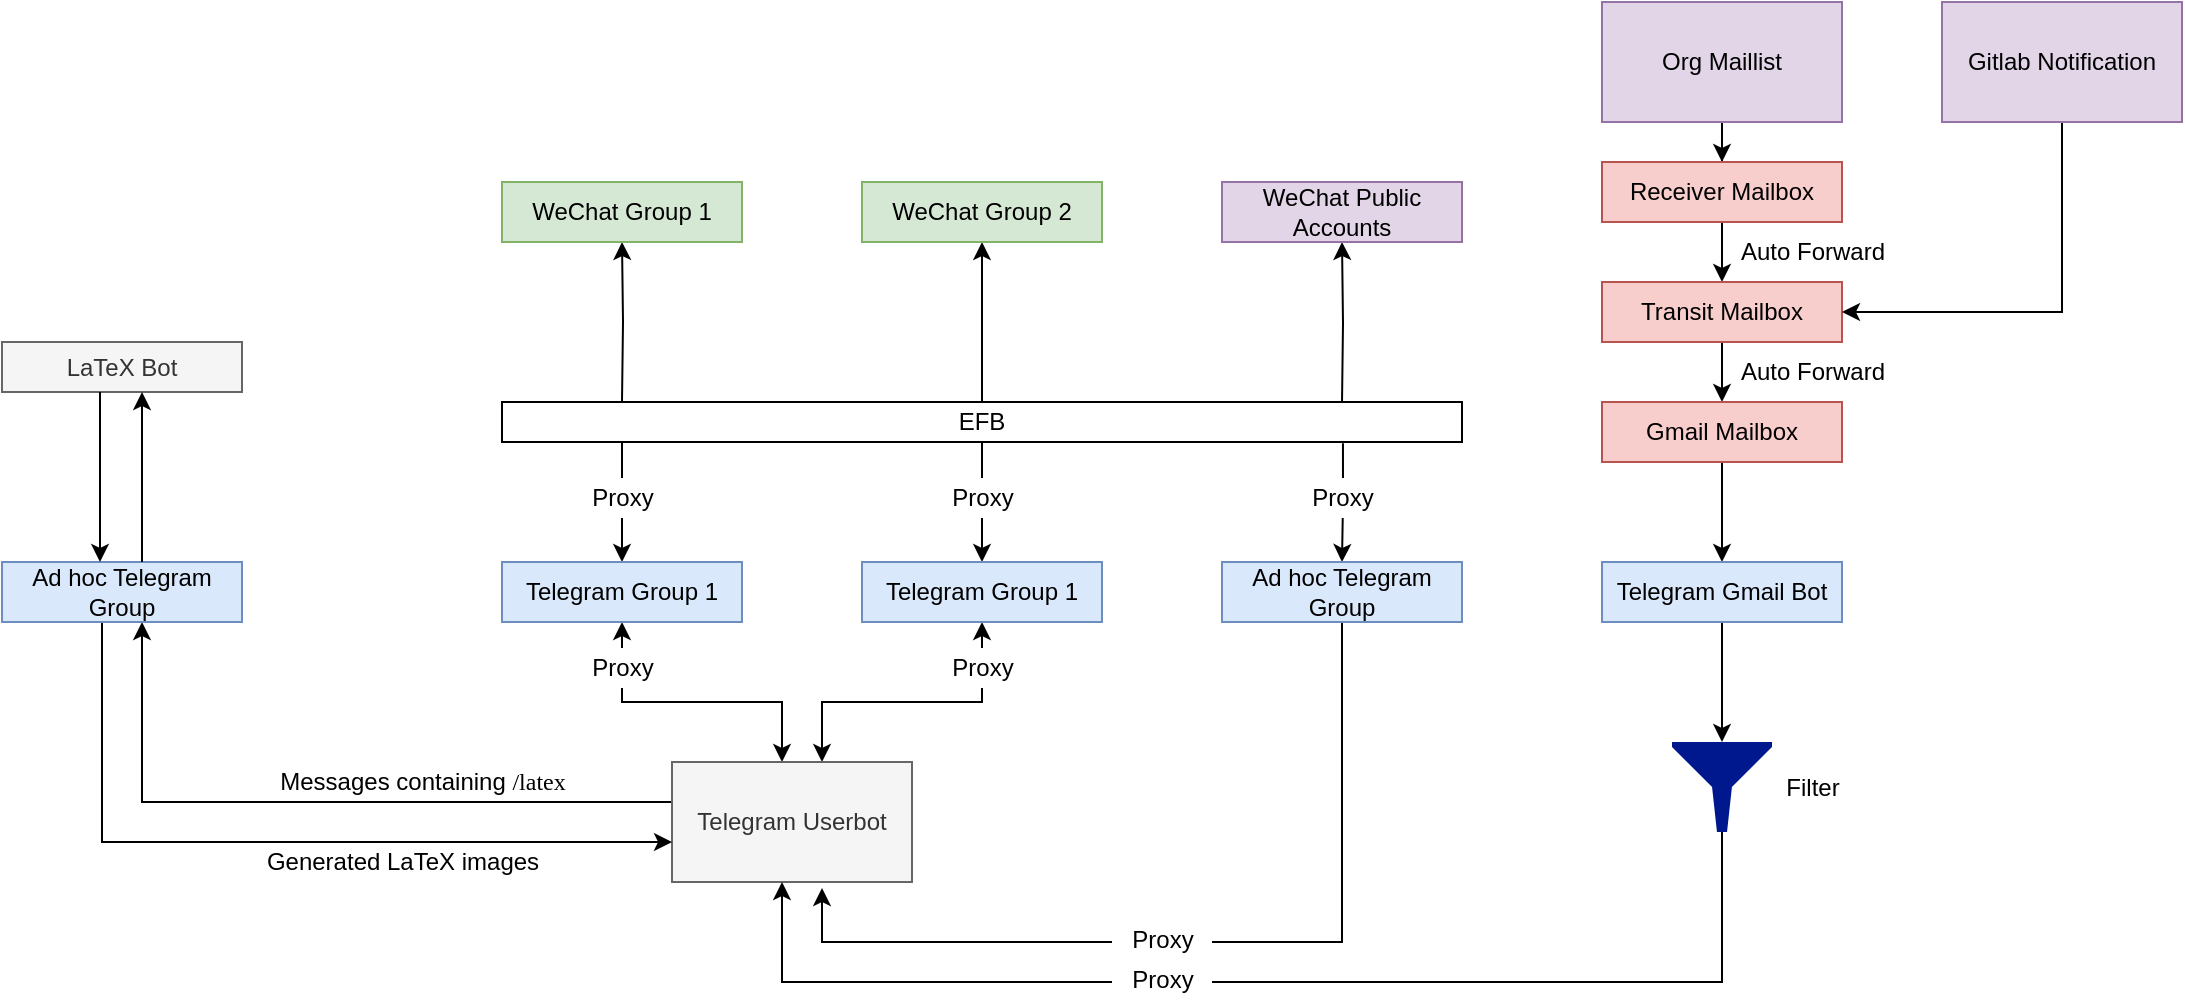 <mxfile version="14.8.6" type="device"><diagram id="OJ4TjZ3k_1O4FxFDPsDL" name="Page-1"><mxGraphModel dx="2037" dy="760" grid="1" gridSize="10" guides="1" tooltips="1" connect="1" arrows="1" fold="1" page="1" pageScale="1" pageWidth="850" pageHeight="1100" math="0" shadow="0"><root><mxCell id="0"/><mxCell id="1" parent="0"/><mxCell id="W4t2r-wXYsWVeg_hI0K9-10" style="edgeStyle=orthogonalEdgeStyle;rounded=0;orthogonalLoop=1;jettySize=auto;html=1;" edge="1" parent="1" target="W4t2r-wXYsWVeg_hI0K9-1"><mxGeometry relative="1" as="geometry"><mxPoint y="370" as="sourcePoint"/></mxGeometry></mxCell><mxCell id="W4t2r-wXYsWVeg_hI0K9-1" value="WeChat Group 1" style="rounded=0;whiteSpace=wrap;html=1;fillColor=#d5e8d4;strokeColor=#82b366;" vertex="1" parent="1"><mxGeometry x="-60" y="260" width="120" height="30" as="geometry"/></mxCell><mxCell id="W4t2r-wXYsWVeg_hI0K9-11" style="edgeStyle=orthogonalEdgeStyle;rounded=0;orthogonalLoop=1;jettySize=auto;html=1;exitX=0.5;exitY=0;exitDx=0;exitDy=0;entryX=0.5;entryY=1;entryDx=0;entryDy=0;" edge="1" parent="1" source="W4t2r-wXYsWVeg_hI0K9-4" target="W4t2r-wXYsWVeg_hI0K9-2"><mxGeometry relative="1" as="geometry"/></mxCell><mxCell id="W4t2r-wXYsWVeg_hI0K9-2" value="WeChat Group 2" style="rounded=0;whiteSpace=wrap;html=1;fillColor=#d5e8d4;strokeColor=#82b366;" vertex="1" parent="1"><mxGeometry x="120" y="260" width="120" height="30" as="geometry"/></mxCell><mxCell id="W4t2r-wXYsWVeg_hI0K9-12" style="edgeStyle=orthogonalEdgeStyle;rounded=0;orthogonalLoop=1;jettySize=auto;html=1;" edge="1" parent="1" target="W4t2r-wXYsWVeg_hI0K9-3"><mxGeometry relative="1" as="geometry"><mxPoint x="360" y="371" as="sourcePoint"/></mxGeometry></mxCell><mxCell id="W4t2r-wXYsWVeg_hI0K9-3" value="WeChat Public Accounts" style="rounded=0;whiteSpace=wrap;html=1;fillColor=#e1d5e7;strokeColor=#9673a6;" vertex="1" parent="1"><mxGeometry x="300" y="260" width="120" height="30" as="geometry"/></mxCell><mxCell id="W4t2r-wXYsWVeg_hI0K9-4" value="EFB" style="rounded=0;whiteSpace=wrap;html=1;" vertex="1" parent="1"><mxGeometry x="-60" y="370" width="480" height="20" as="geometry"/></mxCell><mxCell id="W4t2r-wXYsWVeg_hI0K9-21" style="edgeStyle=orthogonalEdgeStyle;rounded=0;orthogonalLoop=1;jettySize=auto;html=1;exitX=0.125;exitY=1;exitDx=0;exitDy=0;exitPerimeter=0;" edge="1" parent="1" source="W4t2r-wXYsWVeg_hI0K9-4" target="W4t2r-wXYsWVeg_hI0K9-6"><mxGeometry relative="1" as="geometry"/></mxCell><mxCell id="W4t2r-wXYsWVeg_hI0K9-49" style="edgeStyle=orthogonalEdgeStyle;rounded=0;orthogonalLoop=1;jettySize=auto;html=1;startArrow=classic;startFill=1;entryX=0.462;entryY=-0.005;entryDx=0;entryDy=0;entryPerimeter=0;" edge="1" parent="1" source="W4t2r-wXYsWVeg_hI0K9-6" target="W4t2r-wXYsWVeg_hI0K9-13"><mxGeometry relative="1" as="geometry"><mxPoint x="70" y="553" as="targetPoint"/><Array as="points"><mxPoint y="520"/><mxPoint x="80" y="520"/><mxPoint x="80" y="550"/><mxPoint x="80" y="550"/></Array></mxGeometry></mxCell><mxCell id="W4t2r-wXYsWVeg_hI0K9-6" value="Telegram Group 1" style="rounded=0;whiteSpace=wrap;html=1;fillColor=#dae8fc;strokeColor=#6c8ebf;" vertex="1" parent="1"><mxGeometry x="-60" y="450" width="120" height="30" as="geometry"/></mxCell><mxCell id="W4t2r-wXYsWVeg_hI0K9-18" style="edgeStyle=orthogonalEdgeStyle;rounded=0;orthogonalLoop=1;jettySize=auto;html=1;exitX=0.5;exitY=1;exitDx=0;exitDy=0;" edge="1" parent="1" source="W4t2r-wXYsWVeg_hI0K9-4" target="W4t2r-wXYsWVeg_hI0K9-7"><mxGeometry relative="1" as="geometry"/></mxCell><mxCell id="W4t2r-wXYsWVeg_hI0K9-48" style="edgeStyle=orthogonalEdgeStyle;rounded=0;orthogonalLoop=1;jettySize=auto;html=1;startArrow=classic;startFill=1;" edge="1" parent="1" source="W4t2r-wXYsWVeg_hI0K9-7" target="W4t2r-wXYsWVeg_hI0K9-13"><mxGeometry relative="1" as="geometry"><Array as="points"><mxPoint x="180" y="520"/><mxPoint x="100" y="520"/></Array></mxGeometry></mxCell><mxCell id="W4t2r-wXYsWVeg_hI0K9-7" value="Telegram Group 1" style="rounded=0;whiteSpace=wrap;html=1;fillColor=#dae8fc;strokeColor=#6c8ebf;" vertex="1" parent="1"><mxGeometry x="120" y="450" width="120" height="30" as="geometry"/></mxCell><mxCell id="W4t2r-wXYsWVeg_hI0K9-19" style="edgeStyle=orthogonalEdgeStyle;rounded=0;orthogonalLoop=1;jettySize=auto;html=1;exitX=0.876;exitY=1.033;exitDx=0;exitDy=0;exitPerimeter=0;" edge="1" parent="1" source="W4t2r-wXYsWVeg_hI0K9-4" target="W4t2r-wXYsWVeg_hI0K9-8"><mxGeometry relative="1" as="geometry"/></mxCell><mxCell id="W4t2r-wXYsWVeg_hI0K9-40" style="edgeStyle=orthogonalEdgeStyle;rounded=0;orthogonalLoop=1;jettySize=auto;html=1;exitX=0.5;exitY=1;exitDx=0;exitDy=0;" edge="1" parent="1" source="W4t2r-wXYsWVeg_hI0K9-8"><mxGeometry relative="1" as="geometry"><mxPoint x="100" y="613" as="targetPoint"/><Array as="points"><mxPoint x="360" y="640"/><mxPoint x="100" y="640"/><mxPoint x="100" y="613"/></Array></mxGeometry></mxCell><mxCell id="W4t2r-wXYsWVeg_hI0K9-8" value="Ad hoc Telegram Group" style="rounded=0;whiteSpace=wrap;html=1;fillColor=#dae8fc;strokeColor=#6c8ebf;" vertex="1" parent="1"><mxGeometry x="300" y="450" width="120" height="30" as="geometry"/></mxCell><mxCell id="W4t2r-wXYsWVeg_hI0K9-56" style="edgeStyle=orthogonalEdgeStyle;rounded=0;orthogonalLoop=1;jettySize=auto;html=1;" edge="1" parent="1" source="W4t2r-wXYsWVeg_hI0K9-13"><mxGeometry relative="1" as="geometry"><mxPoint x="-240" y="480" as="targetPoint"/><Array as="points"><mxPoint x="-240" y="570"/></Array></mxGeometry></mxCell><mxCell id="W4t2r-wXYsWVeg_hI0K9-13" value="Telegram Userbot" style="rounded=0;whiteSpace=wrap;html=1;fillColor=#f5f5f5;strokeColor=#666666;fontColor=#333333;" vertex="1" parent="1"><mxGeometry x="25" y="550" width="120" height="60" as="geometry"/></mxCell><mxCell id="W4t2r-wXYsWVeg_hI0K9-23" value="Proxy" style="text;html=1;align=center;verticalAlign=middle;resizable=0;points=[];autosize=1;strokeColor=none;fillColor=#ffffff;" vertex="1" parent="1"><mxGeometry x="-25" y="408" width="50" height="20" as="geometry"/></mxCell><mxCell id="W4t2r-wXYsWVeg_hI0K9-24" value="Proxy" style="text;html=1;align=center;verticalAlign=middle;resizable=0;points=[];autosize=1;strokeColor=none;fillColor=#ffffff;" vertex="1" parent="1"><mxGeometry x="155" y="408" width="50" height="20" as="geometry"/></mxCell><mxCell id="W4t2r-wXYsWVeg_hI0K9-25" value="Proxy" style="text;html=1;align=center;verticalAlign=middle;resizable=0;points=[];autosize=1;strokeColor=none;fillColor=#ffffff;" vertex="1" parent="1"><mxGeometry x="335" y="408" width="50" height="20" as="geometry"/></mxCell><mxCell id="W4t2r-wXYsWVeg_hI0K9-31" style="edgeStyle=orthogonalEdgeStyle;rounded=0;orthogonalLoop=1;jettySize=auto;html=1;entryX=0.5;entryY=0;entryDx=0;entryDy=0;" edge="1" parent="1" source="W4t2r-wXYsWVeg_hI0K9-26" target="W4t2r-wXYsWVeg_hI0K9-27"><mxGeometry relative="1" as="geometry"/></mxCell><mxCell id="W4t2r-wXYsWVeg_hI0K9-26" value="Org Maillist" style="rounded=0;whiteSpace=wrap;html=1;fillColor=#e1d5e7;strokeColor=#9673a6;" vertex="1" parent="1"><mxGeometry x="490" y="170" width="120" height="60" as="geometry"/></mxCell><mxCell id="W4t2r-wXYsWVeg_hI0K9-32" style="edgeStyle=orthogonalEdgeStyle;rounded=0;orthogonalLoop=1;jettySize=auto;html=1;entryX=0.5;entryY=0;entryDx=0;entryDy=0;" edge="1" parent="1" source="W4t2r-wXYsWVeg_hI0K9-27" target="W4t2r-wXYsWVeg_hI0K9-28"><mxGeometry relative="1" as="geometry"/></mxCell><mxCell id="W4t2r-wXYsWVeg_hI0K9-27" value="Receiver Mailbox" style="rounded=0;whiteSpace=wrap;html=1;fillColor=#f8cecc;strokeColor=#b85450;" vertex="1" parent="1"><mxGeometry x="490" y="250" width="120" height="30" as="geometry"/></mxCell><mxCell id="W4t2r-wXYsWVeg_hI0K9-33" style="edgeStyle=orthogonalEdgeStyle;rounded=0;orthogonalLoop=1;jettySize=auto;html=1;entryX=0.5;entryY=0;entryDx=0;entryDy=0;" edge="1" parent="1" source="W4t2r-wXYsWVeg_hI0K9-28" target="W4t2r-wXYsWVeg_hI0K9-29"><mxGeometry relative="1" as="geometry"/></mxCell><mxCell id="W4t2r-wXYsWVeg_hI0K9-28" value="Transit Mailbox" style="rounded=0;whiteSpace=wrap;html=1;fillColor=#f8cecc;strokeColor=#b85450;" vertex="1" parent="1"><mxGeometry x="490" y="310" width="120" height="30" as="geometry"/></mxCell><mxCell id="W4t2r-wXYsWVeg_hI0K9-35" style="edgeStyle=orthogonalEdgeStyle;rounded=0;orthogonalLoop=1;jettySize=auto;html=1;entryX=0.5;entryY=0;entryDx=0;entryDy=0;" edge="1" parent="1" source="W4t2r-wXYsWVeg_hI0K9-29" target="W4t2r-wXYsWVeg_hI0K9-30"><mxGeometry relative="1" as="geometry"/></mxCell><mxCell id="W4t2r-wXYsWVeg_hI0K9-29" value="Gmail Mailbox" style="rounded=0;whiteSpace=wrap;html=1;fillColor=#f8cecc;strokeColor=#b85450;" vertex="1" parent="1"><mxGeometry x="490" y="370" width="120" height="30" as="geometry"/></mxCell><mxCell id="W4t2r-wXYsWVeg_hI0K9-43" style="edgeStyle=orthogonalEdgeStyle;rounded=0;orthogonalLoop=1;jettySize=auto;html=1;entryX=0.5;entryY=0;entryDx=0;entryDy=0;entryPerimeter=0;" edge="1" parent="1" source="W4t2r-wXYsWVeg_hI0K9-30" target="W4t2r-wXYsWVeg_hI0K9-41"><mxGeometry relative="1" as="geometry"/></mxCell><mxCell id="W4t2r-wXYsWVeg_hI0K9-30" value="Telegram Gmail Bot" style="rounded=0;whiteSpace=wrap;html=1;fillColor=#dae8fc;strokeColor=#6c8ebf;" vertex="1" parent="1"><mxGeometry x="490" y="450" width="120" height="30" as="geometry"/></mxCell><mxCell id="W4t2r-wXYsWVeg_hI0K9-36" value="&lt;div&gt;Auto Forward&lt;/div&gt;" style="text;html=1;align=center;verticalAlign=middle;resizable=0;points=[];autosize=1;strokeColor=none;" vertex="1" parent="1"><mxGeometry x="550" y="285" width="90" height="20" as="geometry"/></mxCell><mxCell id="W4t2r-wXYsWVeg_hI0K9-37" value="&lt;div&gt;Auto Forward&lt;/div&gt;" style="text;html=1;align=center;verticalAlign=middle;resizable=0;points=[];autosize=1;strokeColor=none;" vertex="1" parent="1"><mxGeometry x="550" y="345" width="90" height="20" as="geometry"/></mxCell><mxCell id="W4t2r-wXYsWVeg_hI0K9-39" style="edgeStyle=orthogonalEdgeStyle;rounded=0;orthogonalLoop=1;jettySize=auto;html=1;entryX=1;entryY=0.5;entryDx=0;entryDy=0;exitX=0.5;exitY=1;exitDx=0;exitDy=0;" edge="1" parent="1" source="W4t2r-wXYsWVeg_hI0K9-38" target="W4t2r-wXYsWVeg_hI0K9-28"><mxGeometry relative="1" as="geometry"/></mxCell><mxCell id="W4t2r-wXYsWVeg_hI0K9-38" value="Gitlab Notification" style="rounded=0;whiteSpace=wrap;html=1;fillColor=#e1d5e7;strokeColor=#9673a6;" vertex="1" parent="1"><mxGeometry x="660" y="170" width="120" height="60" as="geometry"/></mxCell><mxCell id="W4t2r-wXYsWVeg_hI0K9-44" style="edgeStyle=orthogonalEdgeStyle;rounded=0;orthogonalLoop=1;jettySize=auto;html=1;" edge="1" parent="1" source="W4t2r-wXYsWVeg_hI0K9-41" target="W4t2r-wXYsWVeg_hI0K9-13"><mxGeometry relative="1" as="geometry"><mxPoint x="164" y="620" as="targetPoint"/><Array as="points"><mxPoint x="550" y="660"/><mxPoint x="80" y="660"/></Array></mxGeometry></mxCell><mxCell id="W4t2r-wXYsWVeg_hI0K9-41" value="" style="aspect=fixed;pointerEvents=1;shadow=0;dashed=0;html=1;strokeColor=none;labelPosition=center;verticalLabelPosition=bottom;verticalAlign=top;align=center;fillColor=#00188D;shape=mxgraph.mscae.enterprise.filter" vertex="1" parent="1"><mxGeometry x="525" y="540" width="50" height="45" as="geometry"/></mxCell><mxCell id="W4t2r-wXYsWVeg_hI0K9-42" value="Filter" style="text;html=1;align=center;verticalAlign=middle;resizable=0;points=[];autosize=1;strokeColor=none;" vertex="1" parent="1"><mxGeometry x="575" y="552.5" width="40" height="20" as="geometry"/></mxCell><mxCell id="W4t2r-wXYsWVeg_hI0K9-45" value="Proxy" style="text;html=1;align=center;verticalAlign=middle;resizable=0;points=[];autosize=1;strokeColor=none;fillColor=#ffffff;" vertex="1" parent="1"><mxGeometry x="245" y="629" width="50" height="20" as="geometry"/></mxCell><mxCell id="W4t2r-wXYsWVeg_hI0K9-47" value="Proxy" style="text;html=1;align=center;verticalAlign=middle;resizable=0;points=[];autosize=1;strokeColor=none;fillColor=#ffffff;" vertex="1" parent="1"><mxGeometry x="245" y="649" width="50" height="20" as="geometry"/></mxCell><mxCell id="W4t2r-wXYsWVeg_hI0K9-50" value="Proxy" style="text;html=1;align=center;verticalAlign=middle;resizable=0;points=[];autosize=1;strokeColor=none;fillColor=#ffffff;" vertex="1" parent="1"><mxGeometry x="-25" y="493" width="50" height="20" as="geometry"/></mxCell><mxCell id="W4t2r-wXYsWVeg_hI0K9-52" value="Proxy" style="text;html=1;align=center;verticalAlign=middle;resizable=0;points=[];autosize=1;strokeColor=none;fillColor=#ffffff;" vertex="1" parent="1"><mxGeometry x="155" y="493" width="50" height="20" as="geometry"/></mxCell><mxCell id="W4t2r-wXYsWVeg_hI0K9-61" style="edgeStyle=orthogonalEdgeStyle;rounded=0;orthogonalLoop=1;jettySize=auto;html=1;" edge="1" parent="1" source="W4t2r-wXYsWVeg_hI0K9-55"><mxGeometry relative="1" as="geometry"><mxPoint x="25" y="590" as="targetPoint"/><Array as="points"><mxPoint x="-260" y="590"/><mxPoint x="25" y="590"/></Array></mxGeometry></mxCell><mxCell id="W4t2r-wXYsWVeg_hI0K9-55" value="Ad hoc Telegram Group" style="rounded=0;whiteSpace=wrap;html=1;fillColor=#dae8fc;strokeColor=#6c8ebf;" vertex="1" parent="1"><mxGeometry x="-310" y="450" width="120" height="30" as="geometry"/></mxCell><mxCell id="W4t2r-wXYsWVeg_hI0K9-57" value="Messages containing &lt;font face=&quot;Lucida Console&quot;&gt;/latex&lt;/font&gt;" style="text;html=1;align=center;verticalAlign=middle;resizable=0;points=[];autosize=1;strokeColor=none;" vertex="1" parent="1"><mxGeometry x="-185" y="550" width="170" height="20" as="geometry"/></mxCell><mxCell id="W4t2r-wXYsWVeg_hI0K9-58" value="LaTeX Bot" style="rounded=0;whiteSpace=wrap;html=1;fillColor=#f5f5f5;strokeColor=#666666;fontColor=#333333;" vertex="1" parent="1"><mxGeometry x="-310" y="340" width="120" height="25" as="geometry"/></mxCell><mxCell id="W4t2r-wXYsWVeg_hI0K9-59" value="" style="endArrow=classic;html=1;entryX=0.75;entryY=1;entryDx=0;entryDy=0;exitX=0.75;exitY=0;exitDx=0;exitDy=0;" edge="1" parent="1"><mxGeometry width="50" height="50" relative="1" as="geometry"><mxPoint x="-240" y="450" as="sourcePoint"/><mxPoint x="-240" y="365" as="targetPoint"/></mxGeometry></mxCell><mxCell id="W4t2r-wXYsWVeg_hI0K9-60" value="" style="endArrow=classic;html=1;entryX=0.75;entryY=1;entryDx=0;entryDy=0;exitX=0.75;exitY=0;exitDx=0;exitDy=0;" edge="1" parent="1"><mxGeometry width="50" height="50" relative="1" as="geometry"><mxPoint x="-261" y="365" as="sourcePoint"/><mxPoint x="-261" y="450" as="targetPoint"/></mxGeometry></mxCell><mxCell id="W4t2r-wXYsWVeg_hI0K9-62" value="Generated LaTeX images" style="text;html=1;align=center;verticalAlign=middle;resizable=0;points=[];autosize=1;strokeColor=none;" vertex="1" parent="1"><mxGeometry x="-185" y="590" width="150" height="20" as="geometry"/></mxCell></root></mxGraphModel></diagram></mxfile>